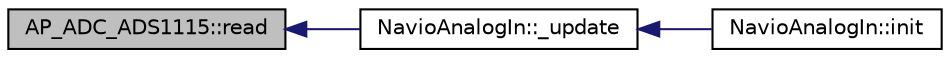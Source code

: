 digraph "AP_ADC_ADS1115::read"
{
 // INTERACTIVE_SVG=YES
  edge [fontname="Helvetica",fontsize="10",labelfontname="Helvetica",labelfontsize="10"];
  node [fontname="Helvetica",fontsize="10",shape=record];
  rankdir="LR";
  Node1 [label="AP_ADC_ADS1115::read",height=0.2,width=0.4,color="black", fillcolor="grey75", style="filled" fontcolor="black"];
  Node1 -> Node2 [dir="back",color="midnightblue",fontsize="10",style="solid",fontname="Helvetica"];
  Node2 [label="NavioAnalogIn::_update",height=0.2,width=0.4,color="black", fillcolor="white", style="filled",URL="$classNavioAnalogIn.html#a585cfd1cf9060a27f6fd56eede139411"];
  Node2 -> Node3 [dir="back",color="midnightblue",fontsize="10",style="solid",fontname="Helvetica"];
  Node3 [label="NavioAnalogIn::init",height=0.2,width=0.4,color="black", fillcolor="white", style="filled",URL="$classNavioAnalogIn.html#a86419e9f2486bef44753fb15f5bb3ae9"];
}
